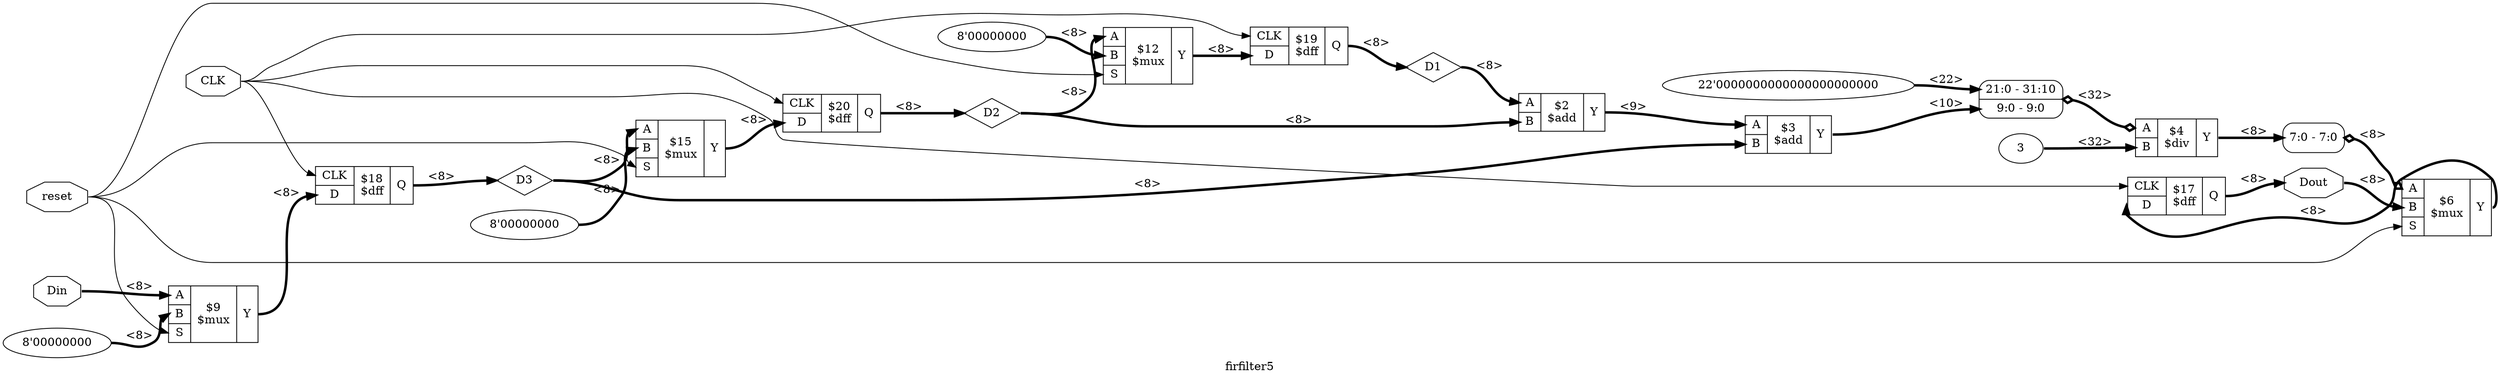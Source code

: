 digraph "firfilter5" {
label="firfilter5";
rankdir="LR";
remincross=true;
n2 [ shape=octagon, label="CLK", color="black", fontcolor="black" ];
n3 [ shape=octagon, label="reset", color="black", fontcolor="black" ];
n4 [ shape=octagon, label="Din", color="black", fontcolor="black" ];
n5 [ shape=octagon, label="Dout", color="black", fontcolor="black" ];
n6 [ shape=diamond, label="D3", color="black", fontcolor="black" ];
n7 [ shape=diamond, label="D1", color="black", fontcolor="black" ];
n8 [ shape=diamond, label="D2", color="black", fontcolor="black" ];
c19 [ shape=record, label="{{<p16> A|<p17> B}|$2\n$add|{<p18> Y}}" ];
c20 [ shape=record, label="{{<p16> A|<p17> B}|$3\n$add|{<p18> Y}}" ];
v1 [ label="22'0000000000000000000000" ];
v2 [ label="3" ];
c21 [ shape=record, label="{{<p16> A|<p17> B}|$4\n$div|{<p18> Y}}" ];
x0 [ shape=record, style=rounded, label="<s1> 21:0 - 31:10 |<s0> 9:0 - 9:0 " ];
x0:e -> c21:p16:w [arrowhead=odiamond, arrowtail=odiamond, dir=both, color="black", style="setlinewidth(3)", label="<32>"];
c23 [ shape=record, label="{{<p16> A|<p17> B|<p22> S}|$6\n$mux|{<p18> Y}}" ];
x3 [ shape=record, style=rounded, label="<s0> 7:0 - 7:0 " ];
x3:e -> c23:p16:w [arrowhead=odiamond, arrowtail=odiamond, dir=both, color="black", style="setlinewidth(3)", label="<8>"];
v4 [ label="8'00000000" ];
c24 [ shape=record, label="{{<p16> A|<p17> B|<p22> S}|$9\n$mux|{<p18> Y}}" ];
v5 [ label="8'00000000" ];
c25 [ shape=record, label="{{<p16> A|<p17> B|<p22> S}|$12\n$mux|{<p18> Y}}" ];
v6 [ label="8'00000000" ];
c26 [ shape=record, label="{{<p16> A|<p17> B|<p22> S}|$15\n$mux|{<p18> Y}}" ];
c29 [ shape=record, label="{{<p2> CLK|<p27> D}|$17\n$dff|{<p28> Q}}" ];
c30 [ shape=record, label="{{<p2> CLK|<p27> D}|$18\n$dff|{<p28> Q}}" ];
c31 [ shape=record, label="{{<p2> CLK|<p27> D}|$19\n$dff|{<p28> Q}}" ];
c32 [ shape=record, label="{{<p2> CLK|<p27> D}|$20\n$dff|{<p28> Q}}" ];
c24:p18:e -> c30:p27:w [color="black", style="setlinewidth(3)", label="<8>"];
c25:p18:e -> c31:p27:w [color="black", style="setlinewidth(3)", label="<8>"];
c26:p18:e -> c32:p27:w [color="black", style="setlinewidth(3)", label="<8>"];
c19:p18:e -> c20:p16:w [color="black", style="setlinewidth(3)", label="<9>"];
c20:p18:e -> x0:s0:w [color="black", style="setlinewidth(3)", label="<10>"];
c21:p18:e -> x3:s0:w [color="black", style="setlinewidth(3)", label="<8>"];
n2:e -> c29:p2:w [color="black", label=""];
n2:e -> c30:p2:w [color="black", label=""];
n2:e -> c31:p2:w [color="black", label=""];
n2:e -> c32:p2:w [color="black", label=""];
n3:e -> c23:p22:w [color="black", label=""];
n3:e -> c24:p22:w [color="black", label=""];
n3:e -> c25:p22:w [color="black", label=""];
n3:e -> c26:p22:w [color="black", label=""];
n4:e -> c24:p16:w [color="black", style="setlinewidth(3)", label="<8>"];
c29:p28:e -> n5:w [color="black", style="setlinewidth(3)", label="<8>"];
n5:e -> c23:p17:w [color="black", style="setlinewidth(3)", label="<8>"];
c30:p28:e -> n6:w [color="black", style="setlinewidth(3)", label="<8>"];
n6:e -> c20:p17:w [color="black", style="setlinewidth(3)", label="<8>"];
n6:e -> c26:p16:w [color="black", style="setlinewidth(3)", label="<8>"];
c31:p28:e -> n7:w [color="black", style="setlinewidth(3)", label="<8>"];
n7:e -> c19:p16:w [color="black", style="setlinewidth(3)", label="<8>"];
c32:p28:e -> n8:w [color="black", style="setlinewidth(3)", label="<8>"];
n8:e -> c19:p17:w [color="black", style="setlinewidth(3)", label="<8>"];
n8:e -> c25:p16:w [color="black", style="setlinewidth(3)", label="<8>"];
c23:p18:e -> c29:p27:w [color="black", style="setlinewidth(3)", label="<8>"];
v1:e -> x0:s1:w [color="black", style="setlinewidth(3)", label="<22>"];
v2:e -> c21:p17:w [color="black", style="setlinewidth(3)", label="<32>"];
v4:e -> c24:p17:w [color="black", style="setlinewidth(3)", label="<8>"];
v5:e -> c25:p17:w [color="black", style="setlinewidth(3)", label="<8>"];
v6:e -> c26:p17:w [color="black", style="setlinewidth(3)", label="<8>"];
}
